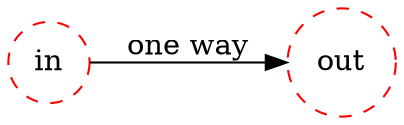 digraph oneway {

rankdir=LR;


"in" [style=dashed,color=red,shape=circle];
"out" [style=dashed,color=red,shape=circle];

"in"->"out" [label="one way"];


}
